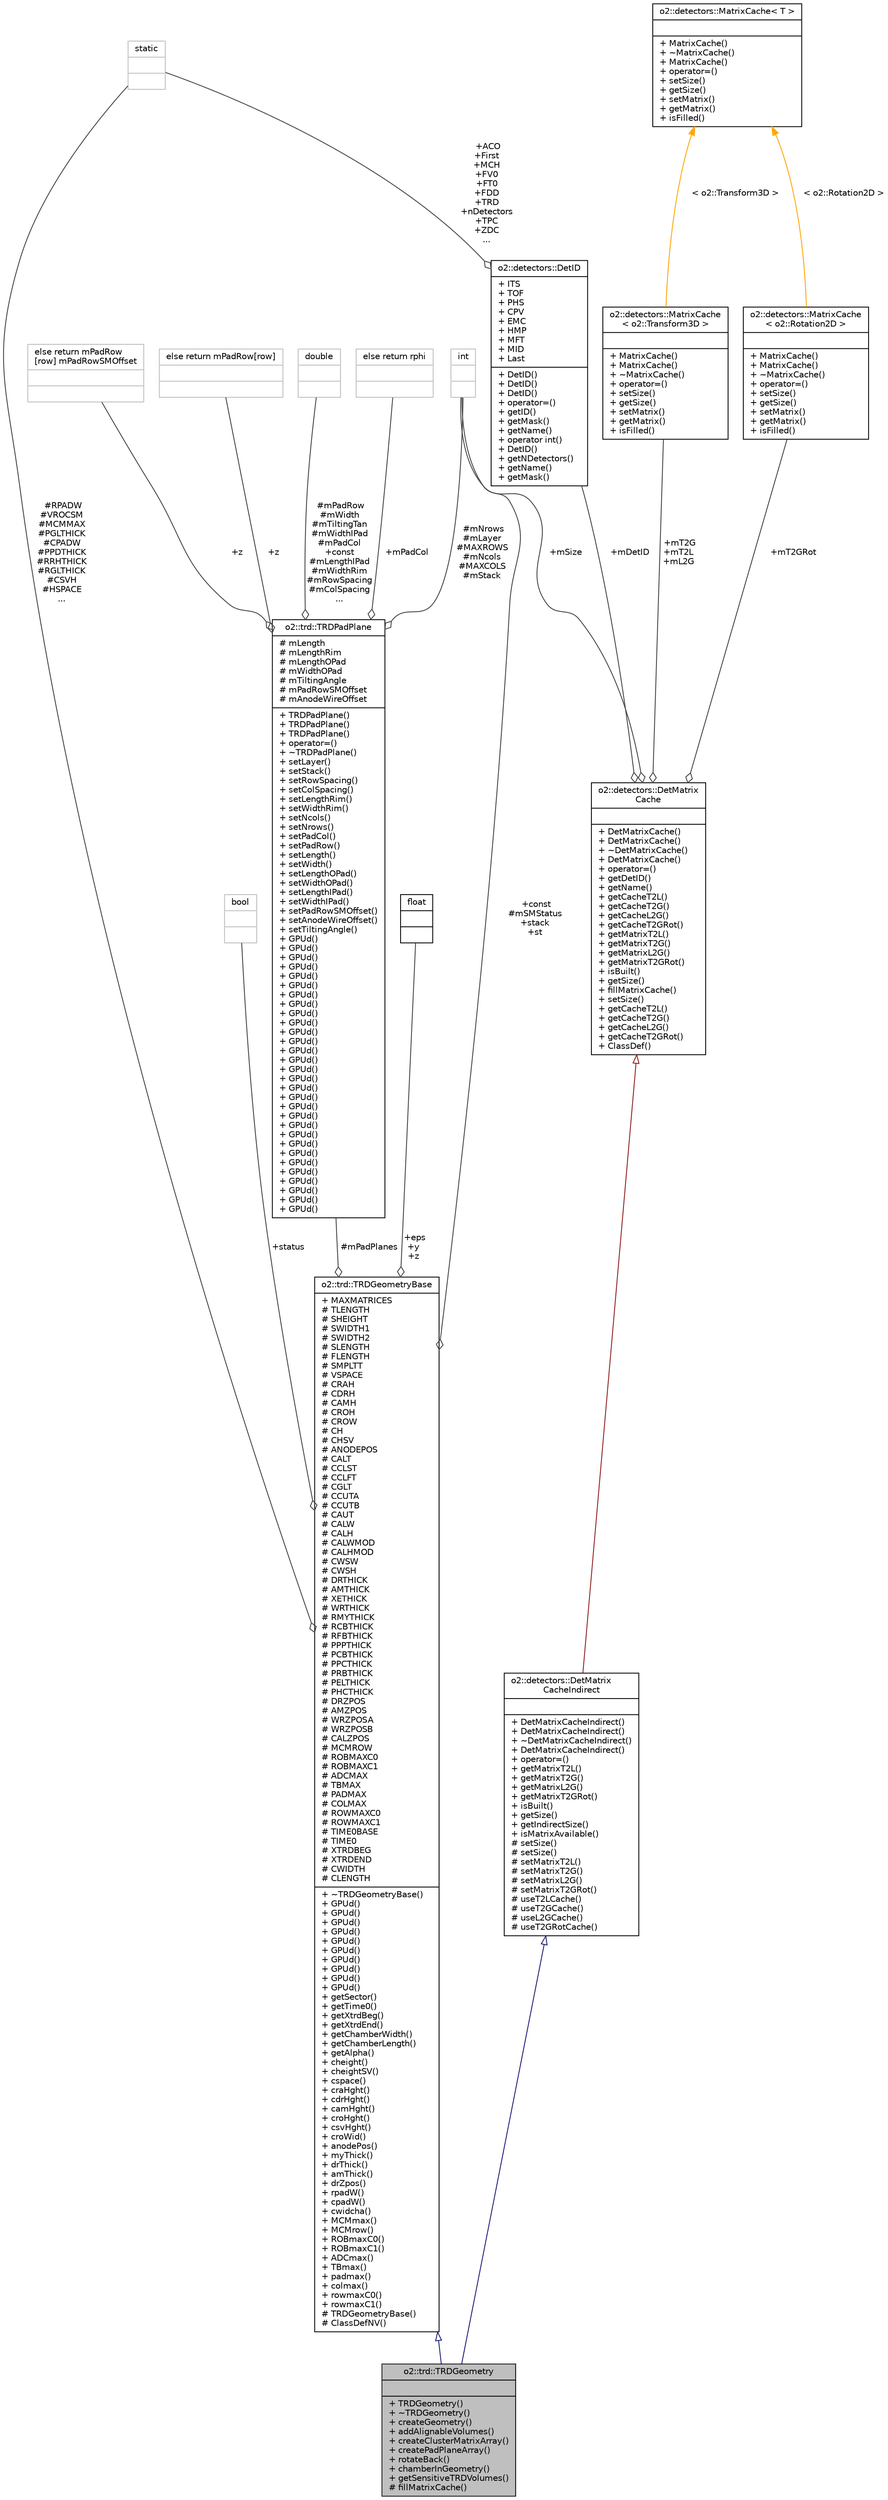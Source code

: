 digraph "o2::trd::TRDGeometry"
{
 // INTERACTIVE_SVG=YES
  bgcolor="transparent";
  edge [fontname="Helvetica",fontsize="10",labelfontname="Helvetica",labelfontsize="10"];
  node [fontname="Helvetica",fontsize="10",shape=record];
  Node1 [label="{o2::trd::TRDGeometry\n||+ TRDGeometry()\l+ ~TRDGeometry()\l+ createGeometry()\l+ addAlignableVolumes()\l+ createClusterMatrixArray()\l+ createPadPlaneArray()\l+ rotateBack()\l+ chamberInGeometry()\l+ getSensitiveTRDVolumes()\l# fillMatrixCache()\l}",height=0.2,width=0.4,color="black", fillcolor="grey75", style="filled", fontcolor="black"];
  Node2 -> Node1 [dir="back",color="midnightblue",fontsize="10",style="solid",arrowtail="onormal",fontname="Helvetica"];
  Node2 [label="{o2::trd::TRDGeometryBase\n|+ MAXMATRICES\l# TLENGTH\l# SHEIGHT\l# SWIDTH1\l# SWIDTH2\l# SLENGTH\l# FLENGTH\l# SMPLTT\l# VSPACE\l# CRAH\l# CDRH\l# CAMH\l# CROH\l# CROW\l# CH\l# CHSV\l# ANODEPOS\l# CALT\l# CCLST\l# CCLFT\l# CGLT\l# CCUTA\l# CCUTB\l# CAUT\l# CALW\l# CALH\l# CALWMOD\l# CALHMOD\l# CWSW\l# CWSH\l# DRTHICK\l# AMTHICK\l# XETHICK\l# WRTHICK\l# RMYTHICK\l# RCBTHICK\l# RFBTHICK\l# PPPTHICK\l# PCBTHICK\l# PPCTHICK\l# PRBTHICK\l# PELTHICK\l# PHCTHICK\l# DRZPOS\l# AMZPOS\l# WRZPOSA\l# WRZPOSB\l# CALZPOS\l# MCMROW\l# ROBMAXC0\l# ROBMAXC1\l# ADCMAX\l# TBMAX\l# PADMAX\l# COLMAX\l# ROWMAXC0\l# ROWMAXC1\l# TIME0BASE\l# TIME0\l# XTRDBEG\l# XTRDEND\l# CWIDTH\l# CLENGTH\l|+ ~TRDGeometryBase()\l+ GPUd()\l+ GPUd()\l+ GPUd()\l+ GPUd()\l+ GPUd()\l+ GPUd()\l+ GPUd()\l+ GPUd()\l+ GPUd()\l+ GPUd()\l+ getSector()\l+ getTime0()\l+ getXtrdBeg()\l+ getXtrdEnd()\l+ getChamberWidth()\l+ getChamberLength()\l+ getAlpha()\l+ cheight()\l+ cheightSV()\l+ cspace()\l+ craHght()\l+ cdrHght()\l+ camHght()\l+ croHght()\l+ csvHght()\l+ croWid()\l+ anodePos()\l+ myThick()\l+ drThick()\l+ amThick()\l+ drZpos()\l+ rpadW()\l+ cpadW()\l+ cwidcha()\l+ MCMmax()\l+ MCMrow()\l+ ROBmaxC0()\l+ ROBmaxC1()\l+ ADCmax()\l+ TBmax()\l+ padmax()\l+ colmax()\l+ rowmaxC0()\l+ rowmaxC1()\l# TRDGeometryBase()\l# ClassDefNV()\l}",height=0.2,width=0.4,color="black",URL="$d6/dbe/classo2_1_1trd_1_1TRDGeometryBase.html"];
  Node3 -> Node2 [color="grey25",fontsize="10",style="solid",label=" +eps\n+y\n+z" ,arrowhead="odiamond",fontname="Helvetica"];
  Node3 [label="{float\n||}",height=0.2,width=0.4,color="black",URL="$d4/dc3/classfloat.html"];
  Node4 -> Node2 [color="grey25",fontsize="10",style="solid",label=" #mPadPlanes" ,arrowhead="odiamond",fontname="Helvetica"];
  Node4 [label="{o2::trd::TRDPadPlane\n|# mLength\l# mLengthRim\l# mLengthOPad\l# mWidthOPad\l# mTiltingAngle\l# mPadRowSMOffset\l# mAnodeWireOffset\l|+ TRDPadPlane()\l+ TRDPadPlane()\l+ TRDPadPlane()\l+ operator=()\l+ ~TRDPadPlane()\l+ setLayer()\l+ setStack()\l+ setRowSpacing()\l+ setColSpacing()\l+ setLengthRim()\l+ setWidthRim()\l+ setNcols()\l+ setNrows()\l+ setPadCol()\l+ setPadRow()\l+ setLength()\l+ setWidth()\l+ setLengthOPad()\l+ setWidthOPad()\l+ setLengthIPad()\l+ setWidthIPad()\l+ setPadRowSMOffset()\l+ setAnodeWireOffset()\l+ setTiltingAngle()\l+ GPUd()\l+ GPUd()\l+ GPUd()\l+ GPUd()\l+ GPUd()\l+ GPUd()\l+ GPUd()\l+ GPUd()\l+ GPUd()\l+ GPUd()\l+ GPUd()\l+ GPUd()\l+ GPUd()\l+ GPUd()\l+ GPUd()\l+ GPUd()\l+ GPUd()\l+ GPUd()\l+ GPUd()\l+ GPUd()\l+ GPUd()\l+ GPUd()\l+ GPUd()\l+ GPUd()\l+ GPUd()\l+ GPUd()\l+ GPUd()\l+ GPUd()\l+ GPUd()\l+ GPUd()\l}",height=0.2,width=0.4,color="black",URL="$da/dc0/classo2_1_1trd_1_1TRDPadPlane.html"];
  Node5 -> Node4 [color="grey25",fontsize="10",style="solid",label=" #mPadRow\n#mWidth\n#mTiltingTan\n#mWidthIPad\n#mPadCol\n+const\n#mLengthIPad\n#mWidthRim\n#mRowSpacing\n#mColSpacing\n..." ,arrowhead="odiamond",fontname="Helvetica"];
  Node5 [label="{double\n||}",height=0.2,width=0.4,color="grey75"];
  Node6 -> Node4 [color="grey25",fontsize="10",style="solid",label=" +mPadCol" ,arrowhead="odiamond",fontname="Helvetica"];
  Node6 [label="{else return rphi\n||}",height=0.2,width=0.4,color="grey75"];
  Node7 -> Node4 [color="grey25",fontsize="10",style="solid",label=" #mNrows\n#mLayer\n#MAXROWS\n#mNcols\n#MAXCOLS\n#mStack" ,arrowhead="odiamond",fontname="Helvetica"];
  Node7 [label="{int\n||}",height=0.2,width=0.4,color="grey75"];
  Node8 -> Node4 [color="grey25",fontsize="10",style="solid",label=" +z" ,arrowhead="odiamond",fontname="Helvetica"];
  Node8 [label="{else return mPadRow\l[row] mPadRowSMOffset\n||}",height=0.2,width=0.4,color="grey75"];
  Node9 -> Node4 [color="grey25",fontsize="10",style="solid",label=" +z" ,arrowhead="odiamond",fontname="Helvetica"];
  Node9 [label="{else return mPadRow[row]\n||}",height=0.2,width=0.4,color="grey75"];
  Node7 -> Node2 [color="grey25",fontsize="10",style="solid",label=" +const\n#mSMStatus\n+stack\n+st" ,arrowhead="odiamond",fontname="Helvetica"];
  Node10 -> Node2 [color="grey25",fontsize="10",style="solid",label=" +status" ,arrowhead="odiamond",fontname="Helvetica"];
  Node10 [label="{bool\n||}",height=0.2,width=0.4,color="grey75"];
  Node11 -> Node2 [color="grey25",fontsize="10",style="solid",label=" #RPADW\n#VROCSM\n#MCMMAX\n#PGLTHICK\n#CPADW\n#PPDTHICK\n#RRHTHICK\n#RGLTHICK\n#CSVH\n#HSPACE\n..." ,arrowhead="odiamond",fontname="Helvetica"];
  Node11 [label="{static\n||}",height=0.2,width=0.4,color="grey75"];
  Node12 -> Node1 [dir="back",color="midnightblue",fontsize="10",style="solid",arrowtail="onormal",fontname="Helvetica"];
  Node12 [label="{o2::detectors::DetMatrix\lCacheIndirect\n||+ DetMatrixCacheIndirect()\l+ DetMatrixCacheIndirect()\l+ ~DetMatrixCacheIndirect()\l+ DetMatrixCacheIndirect()\l+ operator=()\l+ getMatrixT2L()\l+ getMatrixT2G()\l+ getMatrixL2G()\l+ getMatrixT2GRot()\l+ isBuilt()\l+ getSize()\l+ getIndirectSize()\l+ isMatrixAvailable()\l# setSize()\l# setSize()\l# setMatrixT2L()\l# setMatrixT2G()\l# setMatrixL2G()\l# setMatrixT2GRot()\l# useT2LCache()\l# useT2GCache()\l# useL2GCache()\l# useT2GRotCache()\l}",height=0.2,width=0.4,color="black",URL="$d8/d60/classo2_1_1detectors_1_1DetMatrixCacheIndirect.html",tooltip="Variant of DetMatrixCache for non consecutive indexing. "];
  Node13 -> Node12 [dir="back",color="firebrick4",fontsize="10",style="solid",arrowtail="onormal",fontname="Helvetica"];
  Node13 [label="{o2::detectors::DetMatrix\lCache\n||+ DetMatrixCache()\l+ DetMatrixCache()\l+ ~DetMatrixCache()\l+ DetMatrixCache()\l+ operator=()\l+ getDetID()\l+ getName()\l+ getCacheT2L()\l+ getCacheT2G()\l+ getCacheL2G()\l+ getCacheT2GRot()\l+ getMatrixT2L()\l+ getMatrixT2G()\l+ getMatrixL2G()\l+ getMatrixT2GRot()\l+ isBuilt()\l+ getSize()\l+ fillMatrixCache()\l+ setSize()\l+ getCacheT2L()\l+ getCacheT2G()\l+ getCacheL2G()\l+ getCacheT2GRot()\l+ ClassDef()\l}",height=0.2,width=0.4,color="black",URL="$df/d06/classo2_1_1detectors_1_1DetMatrixCache.html"];
  Node14 -> Node13 [color="grey25",fontsize="10",style="solid",label=" +mDetID" ,arrowhead="odiamond",fontname="Helvetica"];
  Node14 [label="{o2::detectors::DetID\n|+ ITS\l+ TOF\l+ PHS\l+ CPV\l+ EMC\l+ HMP\l+ MFT\l+ MID\l+ Last\l|+ DetID()\l+ DetID()\l+ DetID()\l+ operator=()\l+ getID()\l+ getMask()\l+ getName()\l+ operator int()\l+ DetID()\l+ getNDetectors()\l+ getName()\l+ getMask()\l}",height=0.2,width=0.4,color="black",URL="$d6/dd5/classo2_1_1detectors_1_1DetID.html",tooltip="Static class with identifiers, bitmasks and names for ALICE detectors. "];
  Node11 -> Node14 [color="grey25",fontsize="10",style="solid",label=" +ACO\n+First\n+MCH\n+FV0\n+FT0\n+FDD\n+TRD\n+nDetectors\n+TPC\n+ZDC\n..." ,arrowhead="odiamond",fontname="Helvetica"];
  Node15 -> Node13 [color="grey25",fontsize="10",style="solid",label=" +mT2G\n+mT2L\n+mL2G" ,arrowhead="odiamond",fontname="Helvetica"];
  Node15 [label="{o2::detectors::MatrixCache\l\< o2::Transform3D \>\n||+ MatrixCache()\l+ MatrixCache()\l+ ~MatrixCache()\l+ operator=()\l+ setSize()\l+ getSize()\l+ setMatrix()\l+ getMatrix()\l+ isFilled()\l}",height=0.2,width=0.4,color="black",URL="$d4/daa/classo2_1_1detectors_1_1MatrixCache.html"];
  Node16 -> Node15 [dir="back",color="orange",fontsize="10",style="solid",label=" \< o2::Transform3D \>" ,fontname="Helvetica"];
  Node16 [label="{o2::detectors::MatrixCache\< T \>\n||+ MatrixCache()\l+ ~MatrixCache()\l+ MatrixCache()\l+ operator=()\l+ setSize()\l+ getSize()\l+ setMatrix()\l+ getMatrix()\l+ isFilled()\l}",height=0.2,width=0.4,color="black",URL="$d4/daa/classo2_1_1detectors_1_1MatrixCache.html",tooltip="MatrixCache is a vector of cached transform matrices (per sensor) for specific Transformation type..."];
  Node7 -> Node13 [color="grey25",fontsize="10",style="solid",label=" +mSize" ,arrowhead="odiamond",fontname="Helvetica"];
  Node17 -> Node13 [color="grey25",fontsize="10",style="solid",label=" +mT2GRot" ,arrowhead="odiamond",fontname="Helvetica"];
  Node17 [label="{o2::detectors::MatrixCache\l\< o2::Rotation2D \>\n||+ MatrixCache()\l+ MatrixCache()\l+ ~MatrixCache()\l+ operator=()\l+ setSize()\l+ getSize()\l+ setMatrix()\l+ getMatrix()\l+ isFilled()\l}",height=0.2,width=0.4,color="black",URL="$d4/daa/classo2_1_1detectors_1_1MatrixCache.html"];
  Node16 -> Node17 [dir="back",color="orange",fontsize="10",style="solid",label=" \< o2::Rotation2D \>" ,fontname="Helvetica"];
}
